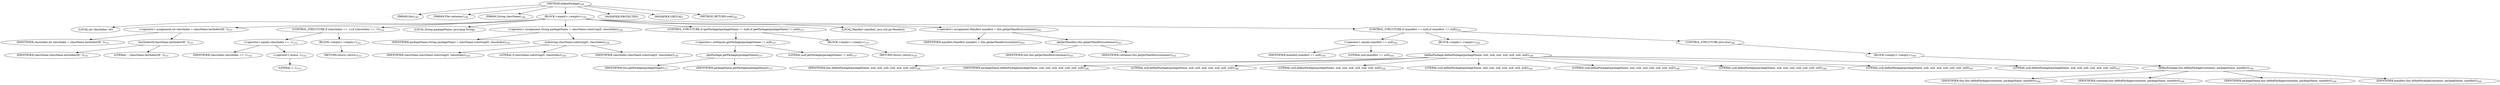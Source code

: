 digraph "definePackage" {  
"111" [label = <(METHOD,definePackage)<SUB>149</SUB>> ]
"9" [label = <(PARAM,this)<SUB>149</SUB>> ]
"112" [label = <(PARAM,File container)<SUB>149</SUB>> ]
"113" [label = <(PARAM,String className)<SUB>149</SUB>> ]
"114" [label = <(BLOCK,&lt;empty&gt;,&lt;empty&gt;)<SUB>150</SUB>> ]
"115" [label = <(LOCAL,int classIndex: int)> ]
"116" [label = <(&lt;operator&gt;.assignment,int classIndex = className.lastIndexOf('.'))<SUB>151</SUB>> ]
"117" [label = <(IDENTIFIER,classIndex,int classIndex = className.lastIndexOf('.'))<SUB>151</SUB>> ]
"118" [label = <(lastIndexOf,className.lastIndexOf('.'))<SUB>151</SUB>> ]
"119" [label = <(IDENTIFIER,className,className.lastIndexOf('.'))<SUB>151</SUB>> ]
"120" [label = <(LITERAL,'.',className.lastIndexOf('.'))<SUB>151</SUB>> ]
"121" [label = <(CONTROL_STRUCTURE,if (classIndex == -1),if (classIndex == -1))<SUB>152</SUB>> ]
"122" [label = <(&lt;operator&gt;.equals,classIndex == -1)<SUB>152</SUB>> ]
"123" [label = <(IDENTIFIER,classIndex,classIndex == -1)<SUB>152</SUB>> ]
"124" [label = <(&lt;operator&gt;.minus,-1)<SUB>152</SUB>> ]
"125" [label = <(LITERAL,1,-1)<SUB>152</SUB>> ]
"126" [label = <(BLOCK,&lt;empty&gt;,&lt;empty&gt;)<SUB>152</SUB>> ]
"127" [label = <(RETURN,return;,return;)<SUB>153</SUB>> ]
"128" [label = <(LOCAL,String packageName: java.lang.String)> ]
"129" [label = <(&lt;operator&gt;.assignment,String packageName = className.substring(0, classIndex))<SUB>156</SUB>> ]
"130" [label = <(IDENTIFIER,packageName,String packageName = className.substring(0, classIndex))<SUB>156</SUB>> ]
"131" [label = <(substring,className.substring(0, classIndex))<SUB>156</SUB>> ]
"132" [label = <(IDENTIFIER,className,className.substring(0, classIndex))<SUB>156</SUB>> ]
"133" [label = <(LITERAL,0,className.substring(0, classIndex))<SUB>156</SUB>> ]
"134" [label = <(IDENTIFIER,classIndex,className.substring(0, classIndex))<SUB>156</SUB>> ]
"135" [label = <(CONTROL_STRUCTURE,if (getPackage(packageName) != null),if (getPackage(packageName) != null))<SUB>157</SUB>> ]
"136" [label = <(&lt;operator&gt;.notEquals,getPackage(packageName) != null)<SUB>157</SUB>> ]
"137" [label = <(getPackage,getPackage(packageName))<SUB>157</SUB>> ]
"8" [label = <(IDENTIFIER,this,getPackage(packageName))<SUB>157</SUB>> ]
"138" [label = <(IDENTIFIER,packageName,getPackage(packageName))<SUB>157</SUB>> ]
"139" [label = <(LITERAL,null,getPackage(packageName) != null)<SUB>157</SUB>> ]
"140" [label = <(BLOCK,&lt;empty&gt;,&lt;empty&gt;)<SUB>157</SUB>> ]
"141" [label = <(RETURN,return;,return;)<SUB>159</SUB>> ]
"142" [label = <(LOCAL,Manifest manifest: java.util.jar.Manifest)> ]
"143" [label = <(&lt;operator&gt;.assignment,Manifest manifest = this.getJarManifest(container))<SUB>163</SUB>> ]
"144" [label = <(IDENTIFIER,manifest,Manifest manifest = this.getJarManifest(container))<SUB>163</SUB>> ]
"145" [label = <(getJarManifest,this.getJarManifest(container))<SUB>163</SUB>> ]
"10" [label = <(IDENTIFIER,this,this.getJarManifest(container))<SUB>163</SUB>> ]
"146" [label = <(IDENTIFIER,container,this.getJarManifest(container))<SUB>163</SUB>> ]
"147" [label = <(CONTROL_STRUCTURE,if (manifest == null),if (manifest == null))<SUB>165</SUB>> ]
"148" [label = <(&lt;operator&gt;.equals,manifest == null)<SUB>165</SUB>> ]
"149" [label = <(IDENTIFIER,manifest,manifest == null)<SUB>165</SUB>> ]
"150" [label = <(LITERAL,null,manifest == null)<SUB>165</SUB>> ]
"151" [label = <(BLOCK,&lt;empty&gt;,&lt;empty&gt;)<SUB>165</SUB>> ]
"152" [label = <(definePackage,definePackage(packageName, null, null, null, null, null, null, null))<SUB>166</SUB>> ]
"11" [label = <(IDENTIFIER,this,definePackage(packageName, null, null, null, null, null, null, null))<SUB>166</SUB>> ]
"153" [label = <(IDENTIFIER,packageName,definePackage(packageName, null, null, null, null, null, null, null))<SUB>166</SUB>> ]
"154" [label = <(LITERAL,null,definePackage(packageName, null, null, null, null, null, null, null))<SUB>166</SUB>> ]
"155" [label = <(LITERAL,null,definePackage(packageName, null, null, null, null, null, null, null))<SUB>166</SUB>> ]
"156" [label = <(LITERAL,null,definePackage(packageName, null, null, null, null, null, null, null))<SUB>166</SUB>> ]
"157" [label = <(LITERAL,null,definePackage(packageName, null, null, null, null, null, null, null))<SUB>166</SUB>> ]
"158" [label = <(LITERAL,null,definePackage(packageName, null, null, null, null, null, null, null))<SUB>166</SUB>> ]
"159" [label = <(LITERAL,null,definePackage(packageName, null, null, null, null, null, null, null))<SUB>167</SUB>> ]
"160" [label = <(LITERAL,null,definePackage(packageName, null, null, null, null, null, null, null))<SUB>167</SUB>> ]
"161" [label = <(CONTROL_STRUCTURE,else,else)<SUB>168</SUB>> ]
"162" [label = <(BLOCK,&lt;empty&gt;,&lt;empty&gt;)<SUB>168</SUB>> ]
"163" [label = <(definePackage,this.definePackage(container, packageName, manifest))<SUB>169</SUB>> ]
"12" [label = <(IDENTIFIER,this,this.definePackage(container, packageName, manifest))<SUB>169</SUB>> ]
"164" [label = <(IDENTIFIER,container,this.definePackage(container, packageName, manifest))<SUB>169</SUB>> ]
"165" [label = <(IDENTIFIER,packageName,this.definePackage(container, packageName, manifest))<SUB>169</SUB>> ]
"166" [label = <(IDENTIFIER,manifest,this.definePackage(container, packageName, manifest))<SUB>169</SUB>> ]
"167" [label = <(MODIFIER,PROTECTED)> ]
"168" [label = <(MODIFIER,VIRTUAL)> ]
"169" [label = <(METHOD_RETURN,void)<SUB>149</SUB>> ]
  "111" -> "9" 
  "111" -> "112" 
  "111" -> "113" 
  "111" -> "114" 
  "111" -> "167" 
  "111" -> "168" 
  "111" -> "169" 
  "114" -> "115" 
  "114" -> "116" 
  "114" -> "121" 
  "114" -> "128" 
  "114" -> "129" 
  "114" -> "135" 
  "114" -> "142" 
  "114" -> "143" 
  "114" -> "147" 
  "116" -> "117" 
  "116" -> "118" 
  "118" -> "119" 
  "118" -> "120" 
  "121" -> "122" 
  "121" -> "126" 
  "122" -> "123" 
  "122" -> "124" 
  "124" -> "125" 
  "126" -> "127" 
  "129" -> "130" 
  "129" -> "131" 
  "131" -> "132" 
  "131" -> "133" 
  "131" -> "134" 
  "135" -> "136" 
  "135" -> "140" 
  "136" -> "137" 
  "136" -> "139" 
  "137" -> "8" 
  "137" -> "138" 
  "140" -> "141" 
  "143" -> "144" 
  "143" -> "145" 
  "145" -> "10" 
  "145" -> "146" 
  "147" -> "148" 
  "147" -> "151" 
  "147" -> "161" 
  "148" -> "149" 
  "148" -> "150" 
  "151" -> "152" 
  "152" -> "11" 
  "152" -> "153" 
  "152" -> "154" 
  "152" -> "155" 
  "152" -> "156" 
  "152" -> "157" 
  "152" -> "158" 
  "152" -> "159" 
  "152" -> "160" 
  "161" -> "162" 
  "162" -> "163" 
  "163" -> "12" 
  "163" -> "164" 
  "163" -> "165" 
  "163" -> "166" 
}
